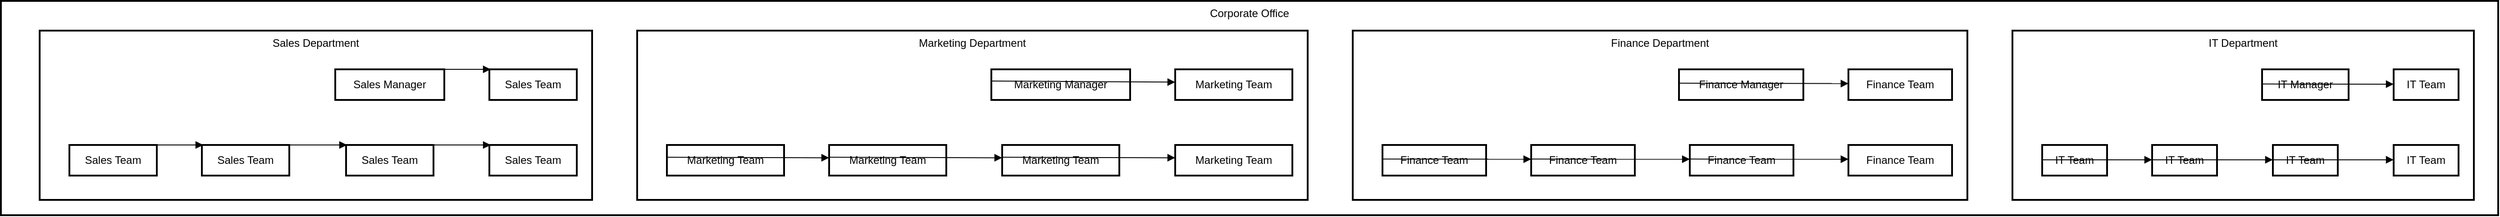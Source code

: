 <mxfile version="24.7.6">
  <diagram name="Page-1" id="F9cFGlfTYXl7nb8svg7-">
    <mxGraphModel>
      <root>
        <mxCell id="0" />
        <mxCell id="1" parent="0" />
        <mxCell id="2" value="Corporate Office" style="whiteSpace=wrap;strokeWidth=2;verticalAlign=top;" vertex="1" parent="1">
          <mxGeometry width="2771" height="238" as="geometry" />
        </mxCell>
        <mxCell id="3" value="Sales Department" style="whiteSpace=wrap;strokeWidth=2;verticalAlign=top;" vertex="1" parent="2">
          <mxGeometry x="43" y="33" width="613" height="188" as="geometry" />
        </mxCell>
        <mxCell id="4" value="Sales Team" style="whiteSpace=wrap;strokeWidth=2;" vertex="1" parent="3">
          <mxGeometry x="499" y="43" width="97" height="34" as="geometry" />
        </mxCell>
        <mxCell id="5" value="Sales Manager" style="whiteSpace=wrap;strokeWidth=2;" vertex="1" parent="3">
          <mxGeometry x="328" y="43" width="121" height="34" as="geometry" />
        </mxCell>
        <mxCell id="6" value="Sales Team" style="whiteSpace=wrap;strokeWidth=2;" vertex="1" parent="3">
          <mxGeometry x="33" y="127" width="97" height="34" as="geometry" />
        </mxCell>
        <mxCell id="7" value="Sales Team" style="whiteSpace=wrap;strokeWidth=2;" vertex="1" parent="3">
          <mxGeometry x="180" y="127" width="97" height="34" as="geometry" />
        </mxCell>
        <mxCell id="8" value="Sales Team" style="whiteSpace=wrap;strokeWidth=2;" vertex="1" parent="3">
          <mxGeometry x="340" y="127" width="97" height="34" as="geometry" />
        </mxCell>
        <mxCell id="9" value="Sales Team" style="whiteSpace=wrap;strokeWidth=2;" vertex="1" parent="3">
          <mxGeometry x="499" y="127" width="97" height="34" as="geometry" />
        </mxCell>
        <mxCell id="10" value="" style="curved=1;startArrow=none;endArrow=block;exitX=0.64;exitY=-0.47;entryX=-0.44;entryY=-0.47;" edge="1" parent="3" source="5" target="4">
          <mxGeometry relative="1" as="geometry">
            <Array as="points" />
          </mxGeometry>
        </mxCell>
        <mxCell id="11" value="" style="curved=1;startArrow=none;endArrow=block;exitX=0.56;exitY=-0.47;entryX=-0.44;entryY=-0.47;" edge="1" parent="3" source="6" target="7">
          <mxGeometry relative="1" as="geometry">
            <Array as="points" />
          </mxGeometry>
        </mxCell>
        <mxCell id="12" value="" style="curved=1;startArrow=none;endArrow=block;exitX=0.57;exitY=-0.47;entryX=-0.45;entryY=-0.47;" edge="1" parent="3" source="7" target="8">
          <mxGeometry relative="1" as="geometry">
            <Array as="points" />
          </mxGeometry>
        </mxCell>
        <mxCell id="13" value="" style="curved=1;startArrow=none;endArrow=block;exitX=0.56;exitY=-0.47;entryX=-0.44;entryY=-0.47;" edge="1" parent="3" source="8" target="9">
          <mxGeometry relative="1" as="geometry">
            <Array as="points" />
          </mxGeometry>
        </mxCell>
        <mxCell id="14" value="Marketing Department" style="whiteSpace=wrap;strokeWidth=2;verticalAlign=top;" vertex="1" parent="2">
          <mxGeometry x="706" y="33" width="744" height="188" as="geometry" />
        </mxCell>
        <mxCell id="15" value="Marketing Team" style="whiteSpace=wrap;strokeWidth=2;" vertex="1" parent="14">
          <mxGeometry x="597" y="43" width="130" height="34" as="geometry" />
        </mxCell>
        <mxCell id="16" value="Marketing Manager" style="whiteSpace=wrap;strokeWidth=2;" vertex="1" parent="14">
          <mxGeometry x="393" y="43" width="154" height="34" as="geometry" />
        </mxCell>
        <mxCell id="17" value="Marketing Team" style="whiteSpace=wrap;strokeWidth=2;" vertex="1" parent="14">
          <mxGeometry x="33" y="127" width="130" height="34" as="geometry" />
        </mxCell>
        <mxCell id="18" value="Marketing Team" style="whiteSpace=wrap;strokeWidth=2;" vertex="1" parent="14">
          <mxGeometry x="213" y="127" width="130" height="34" as="geometry" />
        </mxCell>
        <mxCell id="19" value="Marketing Team" style="whiteSpace=wrap;strokeWidth=2;" vertex="1" parent="14">
          <mxGeometry x="405" y="127" width="130" height="34" as="geometry" />
        </mxCell>
        <mxCell id="20" value="Marketing Team" style="whiteSpace=wrap;strokeWidth=2;" vertex="1" parent="14">
          <mxGeometry x="597" y="127" width="130" height="34" as="geometry" />
        </mxCell>
        <mxCell id="21" value="" style="curved=1;startArrow=none;endArrow=block;exitX=-3.59;exitY=-0.47;entryX=-5.43;entryY=-0.47;" edge="1" parent="14" source="16" target="15">
          <mxGeometry relative="1" as="geometry">
            <Array as="points" />
          </mxGeometry>
        </mxCell>
        <mxCell id="22" value="" style="curved=1;startArrow=none;endArrow=block;exitX=-4.43;exitY=-0.47;entryX=-5.43;entryY=-0.47;" edge="1" parent="14" source="17" target="18">
          <mxGeometry relative="1" as="geometry">
            <Array as="points" />
          </mxGeometry>
        </mxCell>
        <mxCell id="23" value="" style="curved=1;startArrow=none;endArrow=block;exitX=-4.43;exitY=-0.47;entryX=-5.43;entryY=-0.47;" edge="1" parent="14" source="18" target="19">
          <mxGeometry relative="1" as="geometry">
            <Array as="points" />
          </mxGeometry>
        </mxCell>
        <mxCell id="24" value="" style="curved=1;startArrow=none;endArrow=block;exitX=-4.43;exitY=-0.47;entryX=-5.43;entryY=-0.47;" edge="1" parent="14" source="19" target="20">
          <mxGeometry relative="1" as="geometry">
            <Array as="points" />
          </mxGeometry>
        </mxCell>
        <mxCell id="25" value="Finance Department" style="whiteSpace=wrap;strokeWidth=2;verticalAlign=top;" vertex="1" parent="2">
          <mxGeometry x="1500" y="33" width="682" height="188" as="geometry" />
        </mxCell>
        <mxCell id="26" value="Finance Team" style="whiteSpace=wrap;strokeWidth=2;" vertex="1" parent="25">
          <mxGeometry x="550" y="43" width="115" height="34" as="geometry" />
        </mxCell>
        <mxCell id="27" value="Finance Manager" style="whiteSpace=wrap;strokeWidth=2;" vertex="1" parent="25">
          <mxGeometry x="362" y="43" width="138" height="34" as="geometry" />
        </mxCell>
        <mxCell id="28" value="Finance Team" style="whiteSpace=wrap;strokeWidth=2;" vertex="1" parent="25">
          <mxGeometry x="33" y="127" width="115" height="34" as="geometry" />
        </mxCell>
        <mxCell id="29" value="Finance Team" style="whiteSpace=wrap;strokeWidth=2;" vertex="1" parent="25">
          <mxGeometry x="198" y="127" width="115" height="34" as="geometry" />
        </mxCell>
        <mxCell id="30" value="Finance Team" style="whiteSpace=wrap;strokeWidth=2;" vertex="1" parent="25">
          <mxGeometry x="374" y="127" width="115" height="34" as="geometry" />
        </mxCell>
        <mxCell id="31" value="Finance Team" style="whiteSpace=wrap;strokeWidth=2;" vertex="1" parent="25">
          <mxGeometry x="550" y="127" width="115" height="34" as="geometry" />
        </mxCell>
        <mxCell id="32" value="" style="curved=1;startArrow=none;endArrow=block;exitX=-9.87;exitY=-0.47;entryX=-13.04;entryY=-0.47;" edge="1" parent="25" source="27" target="26">
          <mxGeometry relative="1" as="geometry">
            <Array as="points" />
          </mxGeometry>
        </mxCell>
        <mxCell id="33" value="" style="curved=1;startArrow=none;endArrow=block;exitX=-12.05;exitY=-0.47;entryX=-13.05;entryY=-0.47;" edge="1" parent="25" source="28" target="29">
          <mxGeometry relative="1" as="geometry">
            <Array as="points" />
          </mxGeometry>
        </mxCell>
        <mxCell id="34" value="" style="curved=1;startArrow=none;endArrow=block;exitX=-12.05;exitY=-0.47;entryX=-13.04;entryY=-0.47;" edge="1" parent="25" source="29" target="30">
          <mxGeometry relative="1" as="geometry">
            <Array as="points" />
          </mxGeometry>
        </mxCell>
        <mxCell id="35" value="" style="curved=1;startArrow=none;endArrow=block;exitX=-12.05;exitY=-0.47;entryX=-13.04;entryY=-0.47;" edge="1" parent="25" source="30" target="31">
          <mxGeometry relative="1" as="geometry">
            <Array as="points" />
          </mxGeometry>
        </mxCell>
        <mxCell id="36" value="IT Department" style="whiteSpace=wrap;strokeWidth=2;verticalAlign=top;" vertex="1" parent="2">
          <mxGeometry x="2232" y="33" width="512" height="188" as="geometry" />
        </mxCell>
        <mxCell id="37" value="IT Team" style="whiteSpace=wrap;strokeWidth=2;" vertex="1" parent="36">
          <mxGeometry x="423" y="43" width="72" height="34" as="geometry" />
        </mxCell>
        <mxCell id="38" value="IT Manager" style="whiteSpace=wrap;strokeWidth=2;" vertex="1" parent="36">
          <mxGeometry x="277" y="43" width="96" height="34" as="geometry" />
        </mxCell>
        <mxCell id="39" value="IT Team" style="whiteSpace=wrap;strokeWidth=2;" vertex="1" parent="36">
          <mxGeometry x="33" y="127" width="72" height="34" as="geometry" />
        </mxCell>
        <mxCell id="40" value="IT Team" style="whiteSpace=wrap;strokeWidth=2;" vertex="1" parent="36">
          <mxGeometry x="155" y="127" width="72" height="34" as="geometry" />
        </mxCell>
        <mxCell id="41" value="IT Team" style="whiteSpace=wrap;strokeWidth=2;" vertex="1" parent="36">
          <mxGeometry x="289" y="127" width="72" height="34" as="geometry" />
        </mxCell>
        <mxCell id="42" value="IT Team" style="whiteSpace=wrap;strokeWidth=2;" vertex="1" parent="36">
          <mxGeometry x="423" y="127" width="72" height="34" as="geometry" />
        </mxCell>
        <mxCell id="43" value="" style="curved=1;startArrow=none;endArrow=block;exitX=-22.25;exitY=-0.47;entryX=-31.01;entryY=-0.47;" edge="1" parent="36" source="38" target="37">
          <mxGeometry relative="1" as="geometry">
            <Array as="points" />
          </mxGeometry>
        </mxCell>
        <mxCell id="44" value="" style="curved=1;startArrow=none;endArrow=block;exitX=-30;exitY=-0.47;entryX=-31;entryY=-0.47;" edge="1" parent="36" source="39" target="40">
          <mxGeometry relative="1" as="geometry">
            <Array as="points" />
          </mxGeometry>
        </mxCell>
        <mxCell id="45" value="" style="curved=1;startArrow=none;endArrow=block;exitX=-30;exitY=-0.47;entryX=-31;entryY=-0.47;" edge="1" parent="36" source="40" target="41">
          <mxGeometry relative="1" as="geometry">
            <Array as="points" />
          </mxGeometry>
        </mxCell>
        <mxCell id="46" value="" style="curved=1;startArrow=none;endArrow=block;exitX=-30;exitY=-0.47;entryX=-31.01;entryY=-0.47;" edge="1" parent="36" source="41" target="42">
          <mxGeometry relative="1" as="geometry">
            <Array as="points" />
          </mxGeometry>
        </mxCell>
      </root>
    </mxGraphModel>
  </diagram>
</mxfile>
